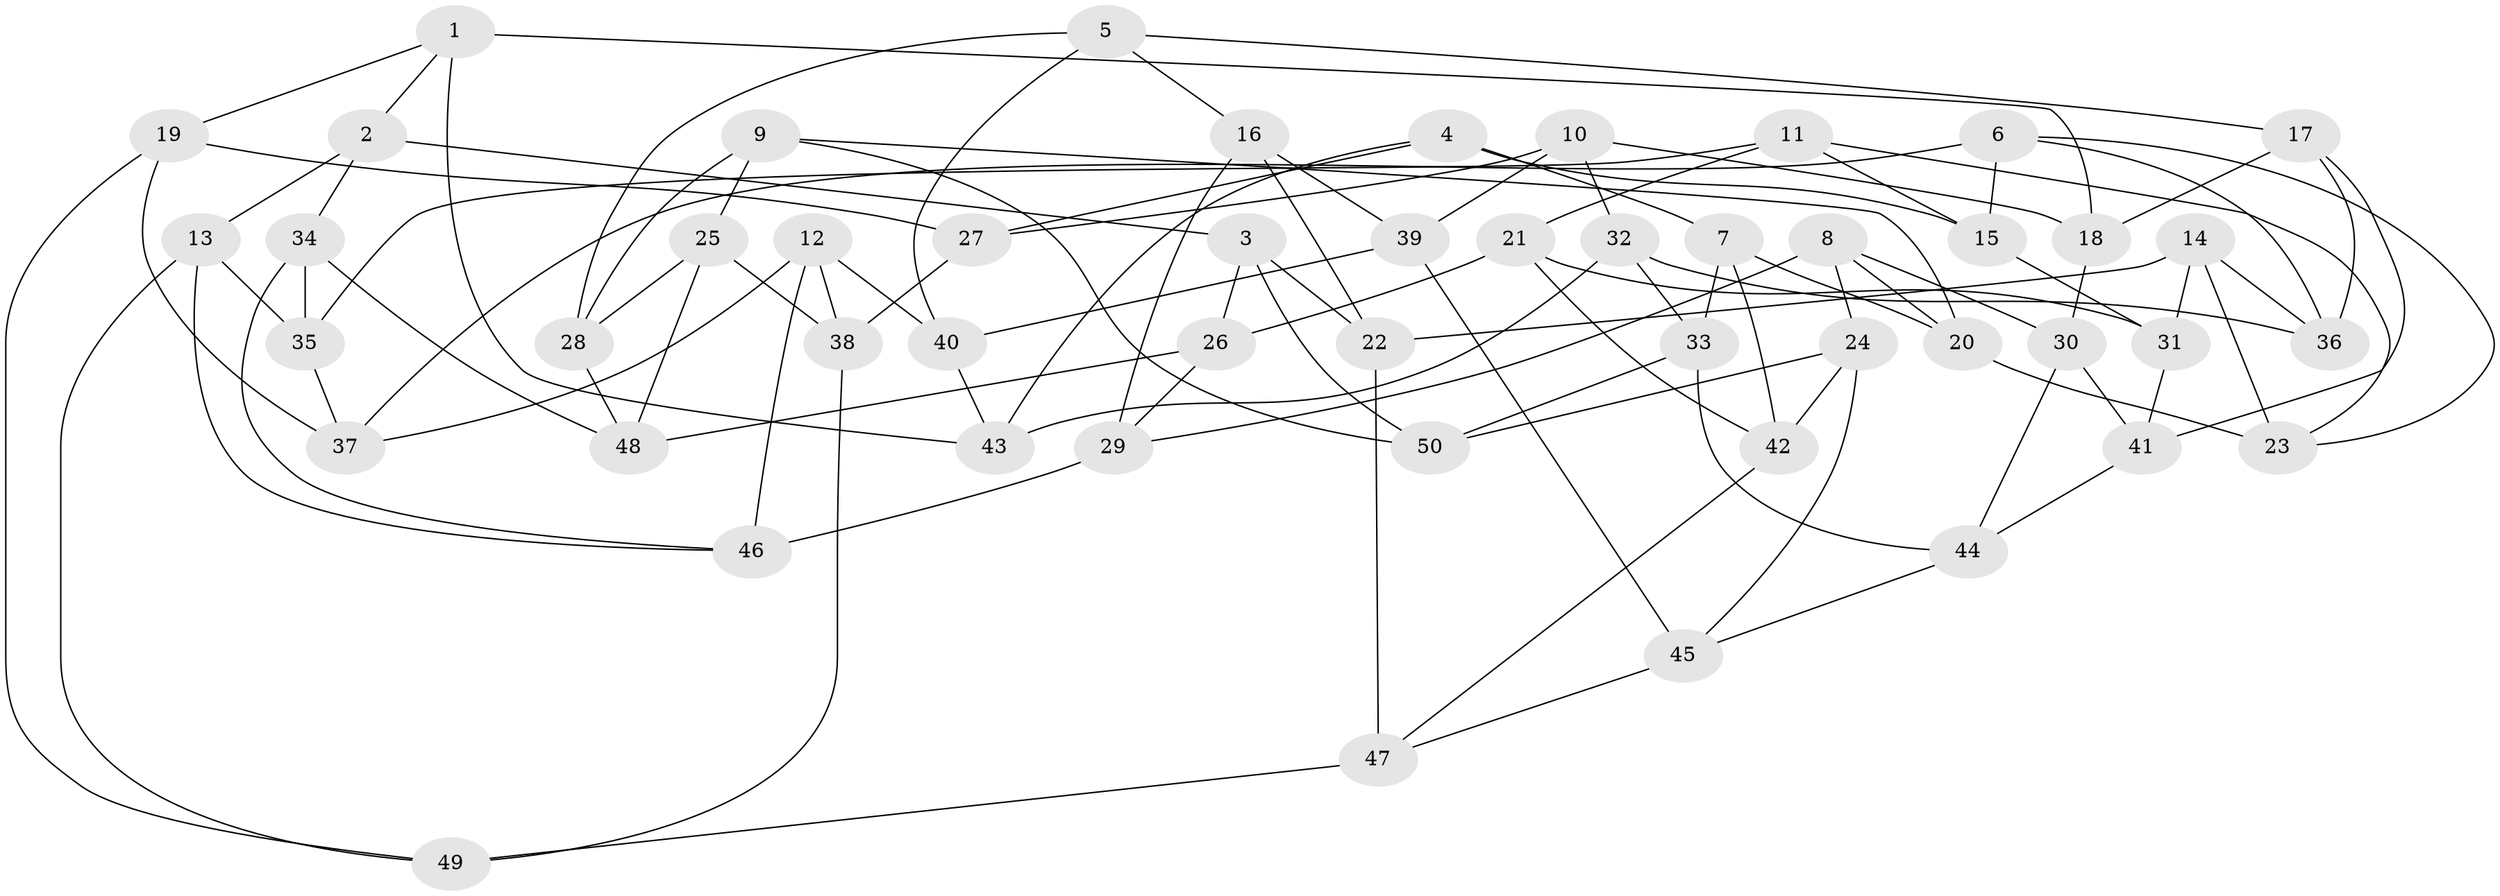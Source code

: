 // coarse degree distribution, {6: 0.3142857142857143, 4: 0.6285714285714286, 5: 0.05714285714285714}
// Generated by graph-tools (version 1.1) at 2025/24/03/03/25 07:24:22]
// undirected, 50 vertices, 100 edges
graph export_dot {
graph [start="1"]
  node [color=gray90,style=filled];
  1;
  2;
  3;
  4;
  5;
  6;
  7;
  8;
  9;
  10;
  11;
  12;
  13;
  14;
  15;
  16;
  17;
  18;
  19;
  20;
  21;
  22;
  23;
  24;
  25;
  26;
  27;
  28;
  29;
  30;
  31;
  32;
  33;
  34;
  35;
  36;
  37;
  38;
  39;
  40;
  41;
  42;
  43;
  44;
  45;
  46;
  47;
  48;
  49;
  50;
  1 -- 18;
  1 -- 43;
  1 -- 2;
  1 -- 19;
  2 -- 34;
  2 -- 13;
  2 -- 3;
  3 -- 22;
  3 -- 26;
  3 -- 50;
  4 -- 43;
  4 -- 15;
  4 -- 7;
  4 -- 27;
  5 -- 17;
  5 -- 40;
  5 -- 28;
  5 -- 16;
  6 -- 15;
  6 -- 36;
  6 -- 23;
  6 -- 37;
  7 -- 33;
  7 -- 20;
  7 -- 42;
  8 -- 29;
  8 -- 30;
  8 -- 24;
  8 -- 20;
  9 -- 28;
  9 -- 50;
  9 -- 20;
  9 -- 25;
  10 -- 18;
  10 -- 27;
  10 -- 32;
  10 -- 39;
  11 -- 21;
  11 -- 15;
  11 -- 23;
  11 -- 35;
  12 -- 38;
  12 -- 46;
  12 -- 37;
  12 -- 40;
  13 -- 35;
  13 -- 46;
  13 -- 49;
  14 -- 31;
  14 -- 22;
  14 -- 23;
  14 -- 36;
  15 -- 31;
  16 -- 29;
  16 -- 39;
  16 -- 22;
  17 -- 18;
  17 -- 41;
  17 -- 36;
  18 -- 30;
  19 -- 49;
  19 -- 27;
  19 -- 37;
  20 -- 23;
  21 -- 42;
  21 -- 31;
  21 -- 26;
  22 -- 47;
  24 -- 42;
  24 -- 50;
  24 -- 45;
  25 -- 48;
  25 -- 38;
  25 -- 28;
  26 -- 48;
  26 -- 29;
  27 -- 38;
  28 -- 48;
  29 -- 46;
  30 -- 41;
  30 -- 44;
  31 -- 41;
  32 -- 36;
  32 -- 43;
  32 -- 33;
  33 -- 44;
  33 -- 50;
  34 -- 35;
  34 -- 46;
  34 -- 48;
  35 -- 37;
  38 -- 49;
  39 -- 40;
  39 -- 45;
  40 -- 43;
  41 -- 44;
  42 -- 47;
  44 -- 45;
  45 -- 47;
  47 -- 49;
}
